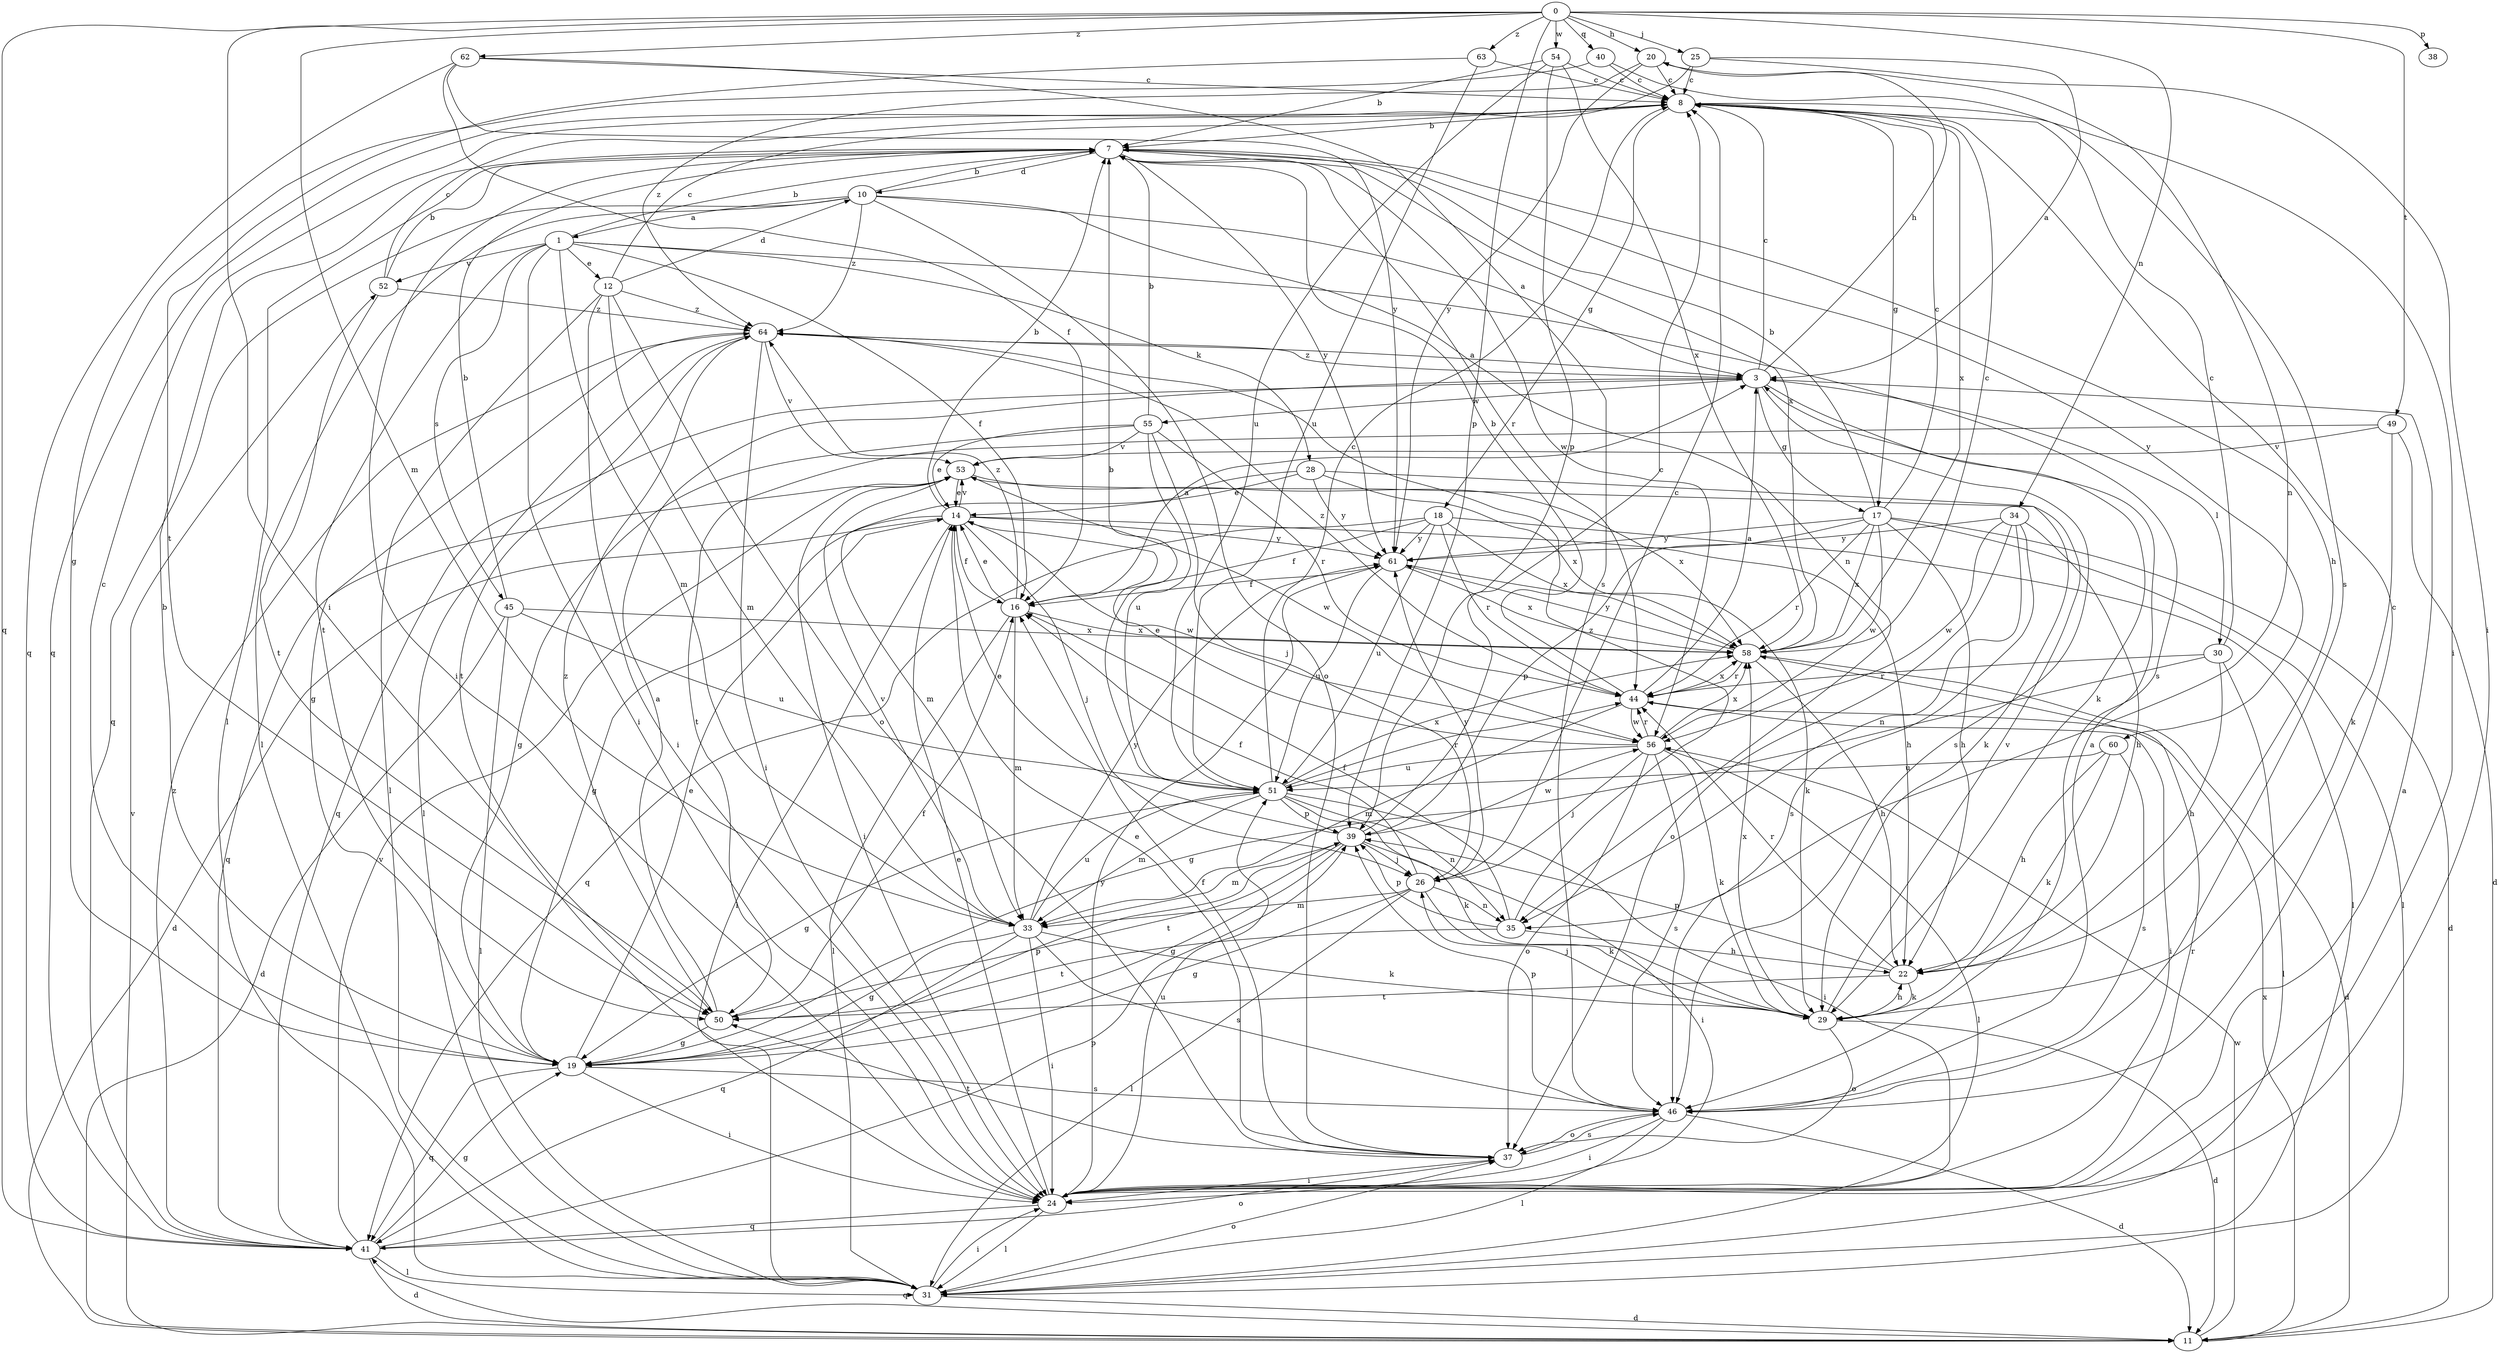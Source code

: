 strict digraph  {
0;
1;
3;
7;
8;
10;
11;
12;
14;
16;
17;
18;
19;
20;
22;
24;
25;
26;
28;
29;
30;
31;
33;
34;
35;
37;
38;
39;
40;
41;
44;
45;
46;
49;
50;
51;
52;
53;
54;
55;
56;
58;
60;
61;
62;
63;
64;
0 -> 20  [label=h];
0 -> 24  [label=i];
0 -> 25  [label=j];
0 -> 33  [label=m];
0 -> 34  [label=n];
0 -> 38  [label=p];
0 -> 39  [label=p];
0 -> 40  [label=q];
0 -> 41  [label=q];
0 -> 49  [label=t];
0 -> 54  [label=w];
0 -> 62  [label=z];
0 -> 63  [label=z];
1 -> 7  [label=b];
1 -> 12  [label=e];
1 -> 16  [label=f];
1 -> 24  [label=i];
1 -> 28  [label=k];
1 -> 33  [label=m];
1 -> 45  [label=s];
1 -> 46  [label=s];
1 -> 50  [label=t];
1 -> 52  [label=v];
3 -> 8  [label=c];
3 -> 17  [label=g];
3 -> 20  [label=h];
3 -> 29  [label=k];
3 -> 30  [label=l];
3 -> 41  [label=q];
3 -> 46  [label=s];
3 -> 55  [label=w];
3 -> 64  [label=z];
7 -> 10  [label=d];
7 -> 22  [label=h];
7 -> 24  [label=i];
7 -> 31  [label=l];
7 -> 44  [label=r];
7 -> 56  [label=w];
7 -> 58  [label=x];
7 -> 60  [label=y];
7 -> 61  [label=y];
8 -> 7  [label=b];
8 -> 17  [label=g];
8 -> 18  [label=g];
8 -> 24  [label=i];
8 -> 58  [label=x];
10 -> 1  [label=a];
10 -> 3  [label=a];
10 -> 7  [label=b];
10 -> 31  [label=l];
10 -> 35  [label=n];
10 -> 37  [label=o];
10 -> 41  [label=q];
10 -> 64  [label=z];
11 -> 41  [label=q];
11 -> 52  [label=v];
11 -> 56  [label=w];
11 -> 58  [label=x];
12 -> 8  [label=c];
12 -> 10  [label=d];
12 -> 24  [label=i];
12 -> 31  [label=l];
12 -> 33  [label=m];
12 -> 37  [label=o];
12 -> 64  [label=z];
14 -> 7  [label=b];
14 -> 11  [label=d];
14 -> 16  [label=f];
14 -> 19  [label=g];
14 -> 22  [label=h];
14 -> 26  [label=j];
14 -> 31  [label=l];
14 -> 53  [label=v];
14 -> 56  [label=w];
14 -> 61  [label=y];
16 -> 3  [label=a];
16 -> 14  [label=e];
16 -> 31  [label=l];
16 -> 33  [label=m];
16 -> 58  [label=x];
16 -> 64  [label=z];
17 -> 7  [label=b];
17 -> 8  [label=c];
17 -> 11  [label=d];
17 -> 22  [label=h];
17 -> 31  [label=l];
17 -> 39  [label=p];
17 -> 44  [label=r];
17 -> 56  [label=w];
17 -> 58  [label=x];
17 -> 61  [label=y];
18 -> 16  [label=f];
18 -> 31  [label=l];
18 -> 41  [label=q];
18 -> 44  [label=r];
18 -> 51  [label=u];
18 -> 58  [label=x];
18 -> 61  [label=y];
19 -> 7  [label=b];
19 -> 8  [label=c];
19 -> 14  [label=e];
19 -> 24  [label=i];
19 -> 39  [label=p];
19 -> 41  [label=q];
19 -> 46  [label=s];
20 -> 8  [label=c];
20 -> 35  [label=n];
20 -> 61  [label=y];
20 -> 64  [label=z];
22 -> 29  [label=k];
22 -> 39  [label=p];
22 -> 44  [label=r];
22 -> 50  [label=t];
24 -> 3  [label=a];
24 -> 14  [label=e];
24 -> 31  [label=l];
24 -> 41  [label=q];
24 -> 44  [label=r];
24 -> 51  [label=u];
24 -> 61  [label=y];
25 -> 3  [label=a];
25 -> 8  [label=c];
25 -> 24  [label=i];
25 -> 41  [label=q];
26 -> 8  [label=c];
26 -> 16  [label=f];
26 -> 19  [label=g];
26 -> 29  [label=k];
26 -> 31  [label=l];
26 -> 33  [label=m];
26 -> 35  [label=n];
26 -> 61  [label=y];
28 -> 14  [label=e];
28 -> 29  [label=k];
28 -> 33  [label=m];
28 -> 58  [label=x];
28 -> 61  [label=y];
29 -> 11  [label=d];
29 -> 22  [label=h];
29 -> 26  [label=j];
29 -> 37  [label=o];
29 -> 53  [label=v];
29 -> 58  [label=x];
30 -> 8  [label=c];
30 -> 19  [label=g];
30 -> 22  [label=h];
30 -> 31  [label=l];
30 -> 44  [label=r];
31 -> 11  [label=d];
31 -> 24  [label=i];
31 -> 37  [label=o];
33 -> 19  [label=g];
33 -> 24  [label=i];
33 -> 29  [label=k];
33 -> 41  [label=q];
33 -> 46  [label=s];
33 -> 51  [label=u];
33 -> 53  [label=v];
33 -> 61  [label=y];
34 -> 22  [label=h];
34 -> 35  [label=n];
34 -> 37  [label=o];
34 -> 46  [label=s];
34 -> 56  [label=w];
34 -> 61  [label=y];
35 -> 16  [label=f];
35 -> 22  [label=h];
35 -> 39  [label=p];
35 -> 50  [label=t];
35 -> 64  [label=z];
37 -> 14  [label=e];
37 -> 16  [label=f];
37 -> 24  [label=i];
37 -> 46  [label=s];
37 -> 50  [label=t];
39 -> 8  [label=c];
39 -> 14  [label=e];
39 -> 19  [label=g];
39 -> 24  [label=i];
39 -> 26  [label=j];
39 -> 33  [label=m];
39 -> 50  [label=t];
39 -> 56  [label=w];
40 -> 8  [label=c];
40 -> 19  [label=g];
40 -> 46  [label=s];
41 -> 11  [label=d];
41 -> 19  [label=g];
41 -> 31  [label=l];
41 -> 37  [label=o];
41 -> 39  [label=p];
41 -> 53  [label=v];
41 -> 64  [label=z];
44 -> 3  [label=a];
44 -> 7  [label=b];
44 -> 24  [label=i];
44 -> 33  [label=m];
44 -> 56  [label=w];
44 -> 58  [label=x];
44 -> 64  [label=z];
45 -> 7  [label=b];
45 -> 11  [label=d];
45 -> 31  [label=l];
45 -> 51  [label=u];
45 -> 58  [label=x];
46 -> 3  [label=a];
46 -> 8  [label=c];
46 -> 11  [label=d];
46 -> 24  [label=i];
46 -> 31  [label=l];
46 -> 37  [label=o];
46 -> 39  [label=p];
49 -> 11  [label=d];
49 -> 29  [label=k];
49 -> 50  [label=t];
49 -> 53  [label=v];
50 -> 3  [label=a];
50 -> 16  [label=f];
50 -> 19  [label=g];
50 -> 64  [label=z];
51 -> 7  [label=b];
51 -> 8  [label=c];
51 -> 19  [label=g];
51 -> 24  [label=i];
51 -> 29  [label=k];
51 -> 33  [label=m];
51 -> 35  [label=n];
51 -> 39  [label=p];
51 -> 44  [label=r];
51 -> 58  [label=x];
52 -> 7  [label=b];
52 -> 8  [label=c];
52 -> 50  [label=t];
52 -> 64  [label=z];
53 -> 14  [label=e];
53 -> 24  [label=i];
53 -> 41  [label=q];
53 -> 56  [label=w];
53 -> 58  [label=x];
54 -> 7  [label=b];
54 -> 8  [label=c];
54 -> 39  [label=p];
54 -> 51  [label=u];
54 -> 58  [label=x];
55 -> 7  [label=b];
55 -> 14  [label=e];
55 -> 19  [label=g];
55 -> 26  [label=j];
55 -> 44  [label=r];
55 -> 51  [label=u];
55 -> 53  [label=v];
56 -> 14  [label=e];
56 -> 26  [label=j];
56 -> 29  [label=k];
56 -> 31  [label=l];
56 -> 37  [label=o];
56 -> 44  [label=r];
56 -> 46  [label=s];
56 -> 51  [label=u];
56 -> 58  [label=x];
58 -> 8  [label=c];
58 -> 11  [label=d];
58 -> 22  [label=h];
58 -> 44  [label=r];
58 -> 61  [label=y];
60 -> 22  [label=h];
60 -> 29  [label=k];
60 -> 46  [label=s];
60 -> 51  [label=u];
61 -> 16  [label=f];
61 -> 29  [label=k];
61 -> 51  [label=u];
61 -> 58  [label=x];
62 -> 8  [label=c];
62 -> 16  [label=f];
62 -> 41  [label=q];
62 -> 46  [label=s];
62 -> 61  [label=y];
63 -> 8  [label=c];
63 -> 50  [label=t];
63 -> 51  [label=u];
64 -> 3  [label=a];
64 -> 19  [label=g];
64 -> 24  [label=i];
64 -> 31  [label=l];
64 -> 50  [label=t];
64 -> 53  [label=v];
}

